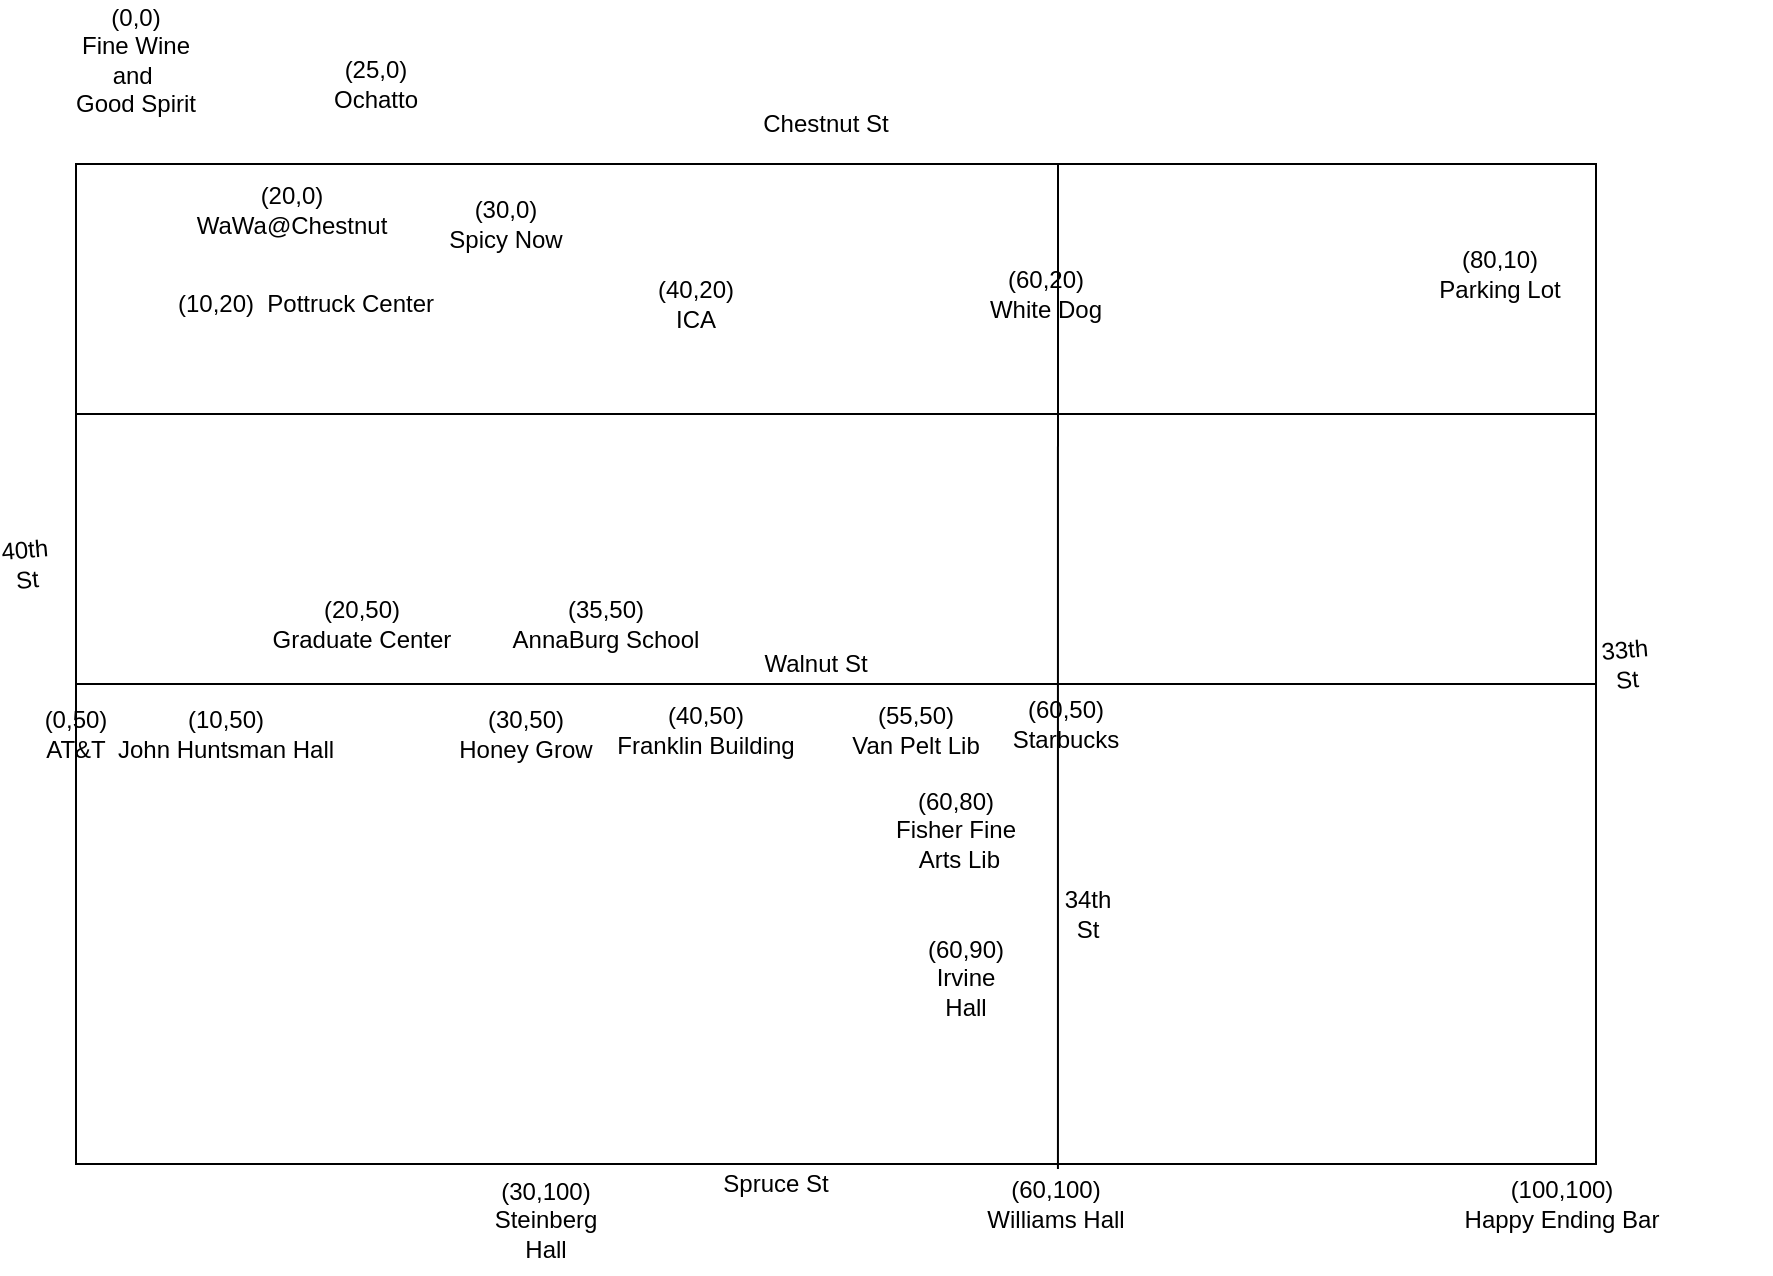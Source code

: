 <mxfile version="10.6.5" type="device"><diagram id="NisnvPZ6MX_T87po6uPQ" name="Page-1"><mxGraphModel dx="1224" dy="863" grid="1" gridSize="10" guides="1" tooltips="1" connect="1" arrows="1" fold="1" page="1" pageScale="1" pageWidth="850" pageHeight="1100" math="0" shadow="0"><root><mxCell id="0"/><mxCell id="1" parent="0"/><mxCell id="SVqCrmRt9L6fBrJxFb1y-1" value="" style="rounded=0;whiteSpace=wrap;html=1;" vertex="1" parent="1"><mxGeometry x="50" y="140" width="760" height="500" as="geometry"/></mxCell><mxCell id="SVqCrmRt9L6fBrJxFb1y-3" value="" style="endArrow=none;html=1;exitX=0;exitY=0.25;exitDx=0;exitDy=0;entryX=1;entryY=0.25;entryDx=0;entryDy=0;" edge="1" parent="1" source="SVqCrmRt9L6fBrJxFb1y-1" target="SVqCrmRt9L6fBrJxFb1y-1"><mxGeometry width="50" height="50" relative="1" as="geometry"><mxPoint x="20" y="590" as="sourcePoint"/><mxPoint x="70" y="540" as="targetPoint"/></mxGeometry></mxCell><mxCell id="SVqCrmRt9L6fBrJxFb1y-5" value="" style="endArrow=none;html=1;exitX=0;exitY=0.25;exitDx=0;exitDy=0;entryX=1;entryY=0.25;entryDx=0;entryDy=0;" edge="1" parent="1"><mxGeometry width="50" height="50" relative="1" as="geometry"><mxPoint x="50.167" y="400" as="sourcePoint"/><mxPoint x="810.167" y="400" as="targetPoint"/></mxGeometry></mxCell><mxCell id="SVqCrmRt9L6fBrJxFb1y-6" value="Chestnut St" style="text;html=1;strokeColor=none;fillColor=none;align=center;verticalAlign=middle;whiteSpace=wrap;rounded=0;" vertex="1" parent="1"><mxGeometry x="374.5" y="110" width="100" height="20" as="geometry"/></mxCell><mxCell id="SVqCrmRt9L6fBrJxFb1y-7" value="(0,0) &lt;br&gt;Fine Wine &lt;br&gt;and&amp;nbsp; &lt;br&gt;Good Spirit" style="text;html=1;strokeColor=none;fillColor=none;align=center;verticalAlign=middle;whiteSpace=wrap;rounded=0;" vertex="1" parent="1"><mxGeometry x="15" y="75" width="130" height="25" as="geometry"/></mxCell><mxCell id="SVqCrmRt9L6fBrJxFb1y-11" value="40th St" style="text;html=1;strokeColor=none;fillColor=none;align=center;verticalAlign=middle;whiteSpace=wrap;rounded=0;rotation=-5;" vertex="1" parent="1"><mxGeometry x="20" y="330" width="10" height="20" as="geometry"/></mxCell><mxCell id="SVqCrmRt9L6fBrJxFb1y-14" value="Walnut St&lt;br&gt;" style="text;html=1;strokeColor=none;fillColor=none;align=center;verticalAlign=middle;whiteSpace=wrap;rounded=0;" vertex="1" parent="1"><mxGeometry x="370" y="380" width="100" height="20" as="geometry"/></mxCell><mxCell id="SVqCrmRt9L6fBrJxFb1y-15" value="Spruce St&lt;br&gt;" style="text;html=1;strokeColor=none;fillColor=none;align=center;verticalAlign=middle;whiteSpace=wrap;rounded=0;" vertex="1" parent="1"><mxGeometry x="350" y="640" width="100" height="20" as="geometry"/></mxCell><mxCell id="SVqCrmRt9L6fBrJxFb1y-16" value="33th&lt;br&gt;St&lt;br&gt;" style="text;html=1;strokeColor=none;fillColor=none;align=center;verticalAlign=middle;whiteSpace=wrap;rounded=0;rotation=-5;" vertex="1" parent="1"><mxGeometry x="820" y="380" width="10" height="20" as="geometry"/></mxCell><mxCell id="SVqCrmRt9L6fBrJxFb1y-31" value="" style="shape=image;html=1;verticalAlign=top;verticalLabelPosition=bottom;labelBackgroundColor=#ffffff;imageAspect=0;aspect=fixed;image=https://cdn0.iconfinder.com/data/icons/4web-3/139/location-128.png" vertex="1" parent="1"><mxGeometry x="30" y="120" width="40" height="40" as="geometry"/></mxCell><mxCell id="SVqCrmRt9L6fBrJxFb1y-32" value="" style="shape=image;html=1;verticalAlign=top;verticalLabelPosition=bottom;labelBackgroundColor=#ffffff;imageAspect=0;aspect=fixed;image=https://cdn0.iconfinder.com/data/icons/4web-3/139/location-128.png" vertex="1" parent="1"><mxGeometry x="30" y="380" width="40" height="40" as="geometry"/></mxCell><mxCell id="SVqCrmRt9L6fBrJxFb1y-41" value="" style="group" vertex="1" connectable="0" parent="1"><mxGeometry x="30" y="380" width="210" height="60" as="geometry"/></mxCell><mxCell id="SVqCrmRt9L6fBrJxFb1y-39" value="(10,50)&lt;br&gt;John Huntsman Hall&lt;br&gt;" style="text;html=1;strokeColor=none;fillColor=none;align=center;verticalAlign=middle;whiteSpace=wrap;rounded=0;" vertex="1" parent="SVqCrmRt9L6fBrJxFb1y-41"><mxGeometry x="-10" y="35" width="210" height="20" as="geometry"/></mxCell><mxCell id="SVqCrmRt9L6fBrJxFb1y-40" value="" style="shape=image;html=1;verticalAlign=top;verticalLabelPosition=bottom;labelBackgroundColor=#ffffff;imageAspect=0;aspect=fixed;image=https://cdn0.iconfinder.com/data/icons/4web-3/139/location-128.png" vertex="1" parent="SVqCrmRt9L6fBrJxFb1y-41"><mxGeometry x="75" width="40" height="40" as="geometry"/></mxCell><mxCell id="SVqCrmRt9L6fBrJxFb1y-35" value="(0,50) &lt;br&gt;AT&amp;amp;T" style="text;html=1;strokeColor=none;fillColor=none;align=center;verticalAlign=middle;whiteSpace=wrap;rounded=0;" vertex="1" parent="SVqCrmRt9L6fBrJxFb1y-41"><mxGeometry x="-18" y="30" width="76" height="30" as="geometry"/></mxCell><mxCell id="SVqCrmRt9L6fBrJxFb1y-42" value="" style="group" vertex="1" connectable="0" parent="1"><mxGeometry x="105" y="380" width="210" height="60" as="geometry"/></mxCell><mxCell id="SVqCrmRt9L6fBrJxFb1y-44" value="" style="shape=image;html=1;verticalAlign=top;verticalLabelPosition=bottom;labelBackgroundColor=#ffffff;imageAspect=0;aspect=fixed;image=https://cdn0.iconfinder.com/data/icons/4web-3/139/location-128.png" vertex="1" parent="SVqCrmRt9L6fBrJxFb1y-42"><mxGeometry x="75" width="40" height="40" as="geometry"/></mxCell><mxCell id="SVqCrmRt9L6fBrJxFb1y-43" value="(20,50)&lt;br&gt;Graduate Center&lt;br&gt;" style="text;html=1;strokeColor=none;fillColor=none;align=center;verticalAlign=middle;whiteSpace=wrap;rounded=0;" vertex="1" parent="1"><mxGeometry x="88" y="360" width="210" height="20" as="geometry"/></mxCell><mxCell id="SVqCrmRt9L6fBrJxFb1y-46" value="" style="group" vertex="1" connectable="0" parent="1"><mxGeometry x="180" y="380" width="210" height="60" as="geometry"/></mxCell><mxCell id="SVqCrmRt9L6fBrJxFb1y-56" value="" style="group" vertex="1" connectable="0" parent="SVqCrmRt9L6fBrJxFb1y-46"><mxGeometry x="-10" width="210" height="55" as="geometry"/></mxCell><mxCell id="SVqCrmRt9L6fBrJxFb1y-47" value="(30,50)&lt;br&gt;Honey Grow&lt;br&gt;" style="text;html=1;strokeColor=none;fillColor=none;align=center;verticalAlign=middle;whiteSpace=wrap;rounded=0;" vertex="1" parent="SVqCrmRt9L6fBrJxFb1y-56"><mxGeometry y="35" width="210" height="20" as="geometry"/></mxCell><mxCell id="SVqCrmRt9L6fBrJxFb1y-48" value="" style="shape=image;html=1;verticalAlign=top;verticalLabelPosition=bottom;labelBackgroundColor=#ffffff;imageAspect=0;aspect=fixed;image=https://cdn0.iconfinder.com/data/icons/4web-3/139/location-128.png" vertex="1" parent="SVqCrmRt9L6fBrJxFb1y-56"><mxGeometry x="85" width="40" height="40" as="geometry"/></mxCell><mxCell id="SVqCrmRt9L6fBrJxFb1y-58" value="" style="group" vertex="1" connectable="0" parent="1"><mxGeometry x="269.5" y="377.5" width="210" height="60" as="geometry"/></mxCell><mxCell id="SVqCrmRt9L6fBrJxFb1y-59" value="" style="group" vertex="1" connectable="0" parent="SVqCrmRt9L6fBrJxFb1y-58"><mxGeometry x="-10" width="210" height="55" as="geometry"/></mxCell><mxCell id="SVqCrmRt9L6fBrJxFb1y-60" value="(40,50)&lt;br&gt;Franklin Building&lt;br&gt;" style="text;html=1;strokeColor=none;fillColor=none;align=center;verticalAlign=middle;whiteSpace=wrap;rounded=0;" vertex="1" parent="SVqCrmRt9L6fBrJxFb1y-59"><mxGeometry y="35" width="210" height="20" as="geometry"/></mxCell><mxCell id="SVqCrmRt9L6fBrJxFb1y-61" value="" style="shape=image;html=1;verticalAlign=top;verticalLabelPosition=bottom;labelBackgroundColor=#ffffff;imageAspect=0;aspect=fixed;image=https://cdn0.iconfinder.com/data/icons/4web-3/139/location-128.png" vertex="1" parent="SVqCrmRt9L6fBrJxFb1y-59"><mxGeometry x="85" width="40" height="40" as="geometry"/></mxCell><mxCell id="SVqCrmRt9L6fBrJxFb1y-62" value="" style="group" vertex="1" connectable="0" parent="1"><mxGeometry x="374.5" y="377.5" width="210" height="60" as="geometry"/></mxCell><mxCell id="SVqCrmRt9L6fBrJxFb1y-63" value="" style="group" vertex="1" connectable="0" parent="SVqCrmRt9L6fBrJxFb1y-62"><mxGeometry x="-10" width="210" height="55" as="geometry"/></mxCell><mxCell id="SVqCrmRt9L6fBrJxFb1y-64" value="(55,50)&lt;br&gt;Van Pelt Lib&lt;br&gt;" style="text;html=1;strokeColor=none;fillColor=none;align=center;verticalAlign=middle;whiteSpace=wrap;rounded=0;" vertex="1" parent="SVqCrmRt9L6fBrJxFb1y-63"><mxGeometry y="35" width="210" height="20" as="geometry"/></mxCell><mxCell id="SVqCrmRt9L6fBrJxFb1y-65" value="" style="shape=image;html=1;verticalAlign=top;verticalLabelPosition=bottom;labelBackgroundColor=#ffffff;imageAspect=0;aspect=fixed;image=https://cdn0.iconfinder.com/data/icons/4web-3/139/location-128.png" vertex="1" parent="SVqCrmRt9L6fBrJxFb1y-63"><mxGeometry x="85" width="40" height="40" as="geometry"/></mxCell><mxCell id="SVqCrmRt9L6fBrJxFb1y-68" value="" style="group" vertex="1" connectable="0" parent="1"><mxGeometry x="449.5" y="375" width="210" height="60" as="geometry"/></mxCell><mxCell id="SVqCrmRt9L6fBrJxFb1y-69" value="" style="group" vertex="1" connectable="0" parent="SVqCrmRt9L6fBrJxFb1y-68"><mxGeometry x="-10" width="210" height="55" as="geometry"/></mxCell><mxCell id="SVqCrmRt9L6fBrJxFb1y-70" value="(60,50)&lt;br&gt;Starbucks&lt;br&gt;" style="text;html=1;strokeColor=none;fillColor=none;align=center;verticalAlign=middle;whiteSpace=wrap;rounded=0;" vertex="1" parent="SVqCrmRt9L6fBrJxFb1y-69"><mxGeometry y="35" width="210" height="20" as="geometry"/></mxCell><mxCell id="SVqCrmRt9L6fBrJxFb1y-71" value="" style="shape=image;html=1;verticalAlign=top;verticalLabelPosition=bottom;labelBackgroundColor=#ffffff;imageAspect=0;aspect=fixed;image=https://cdn0.iconfinder.com/data/icons/4web-3/139/location-128.png" vertex="1" parent="SVqCrmRt9L6fBrJxFb1y-69"><mxGeometry x="85" width="40" height="40" as="geometry"/></mxCell><mxCell id="SVqCrmRt9L6fBrJxFb1y-74" value="" style="endArrow=none;html=1;entryX=0.646;entryY=1.005;entryDx=0;entryDy=0;entryPerimeter=0;" edge="1" parent="1" target="SVqCrmRt9L6fBrJxFb1y-1"><mxGeometry width="50" height="50" relative="1" as="geometry"><mxPoint x="541" y="140" as="sourcePoint"/><mxPoint x="550" y="640" as="targetPoint"/></mxGeometry></mxCell><mxCell id="SVqCrmRt9L6fBrJxFb1y-75" value="34th&lt;br&gt;St&lt;br&gt;" style="text;html=1;strokeColor=none;fillColor=none;align=center;verticalAlign=middle;whiteSpace=wrap;rounded=0;rotation=0;" vertex="1" parent="1"><mxGeometry x="551" y="490" width="10" height="50" as="geometry"/></mxCell><mxCell id="SVqCrmRt9L6fBrJxFb1y-78" value="" style="group" vertex="1" connectable="0" parent="1"><mxGeometry x="60" y="170" width="210" height="50" as="geometry"/></mxCell><mxCell id="SVqCrmRt9L6fBrJxFb1y-22" value="(10,20)&amp;nbsp; Pottruck Center" style="text;html=1;strokeColor=none;fillColor=none;align=center;verticalAlign=middle;whiteSpace=wrap;rounded=0;" vertex="1" parent="SVqCrmRt9L6fBrJxFb1y-78"><mxGeometry y="30" width="210" height="20" as="geometry"/></mxCell><mxCell id="SVqCrmRt9L6fBrJxFb1y-33" value="" style="shape=image;html=1;verticalAlign=top;verticalLabelPosition=bottom;labelBackgroundColor=#ffffff;imageAspect=0;aspect=fixed;image=https://cdn0.iconfinder.com/data/icons/4web-3/139/location-128.png" vertex="1" parent="SVqCrmRt9L6fBrJxFb1y-78"><mxGeometry x="75" width="40" height="40" as="geometry"/></mxCell><mxCell id="SVqCrmRt9L6fBrJxFb1y-79" value="" style="group" vertex="1" connectable="0" parent="1"><mxGeometry x="269.5" y="165" width="210" height="50" as="geometry"/></mxCell><mxCell id="SVqCrmRt9L6fBrJxFb1y-81" value="" style="shape=image;html=1;verticalAlign=top;verticalLabelPosition=bottom;labelBackgroundColor=#ffffff;imageAspect=0;aspect=fixed;image=https://cdn0.iconfinder.com/data/icons/4web-3/139/location-128.png" vertex="1" parent="SVqCrmRt9L6fBrJxFb1y-79"><mxGeometry x="75" width="40" height="40" as="geometry"/></mxCell><mxCell id="SVqCrmRt9L6fBrJxFb1y-80" value="(40,20)&lt;br&gt;ICA&lt;br&gt;" style="text;html=1;strokeColor=none;fillColor=none;align=center;verticalAlign=middle;whiteSpace=wrap;rounded=0;" vertex="1" parent="1"><mxGeometry x="255" y="200" width="210" height="20" as="geometry"/></mxCell><mxCell id="SVqCrmRt9L6fBrJxFb1y-90" value="" style="group" vertex="1" connectable="0" parent="1"><mxGeometry x="430" y="160" width="224.5" height="55" as="geometry"/></mxCell><mxCell id="SVqCrmRt9L6fBrJxFb1y-86" value="" style="group" vertex="1" connectable="0" parent="SVqCrmRt9L6fBrJxFb1y-90"><mxGeometry x="14.5" width="210" height="50" as="geometry"/></mxCell><mxCell id="SVqCrmRt9L6fBrJxFb1y-87" value="" style="shape=image;html=1;verticalAlign=top;verticalLabelPosition=bottom;labelBackgroundColor=#ffffff;imageAspect=0;aspect=fixed;image=https://cdn0.iconfinder.com/data/icons/4web-3/139/location-128.png" vertex="1" parent="SVqCrmRt9L6fBrJxFb1y-86"><mxGeometry x="75" width="40" height="40" as="geometry"/></mxCell><mxCell id="SVqCrmRt9L6fBrJxFb1y-88" value="(60,20)&lt;br&gt;White Dog&lt;br&gt;" style="text;html=1;strokeColor=none;fillColor=none;align=center;verticalAlign=middle;whiteSpace=wrap;rounded=0;" vertex="1" parent="SVqCrmRt9L6fBrJxFb1y-90"><mxGeometry y="35" width="210" height="20" as="geometry"/></mxCell><mxCell id="SVqCrmRt9L6fBrJxFb1y-91" value="" style="group" vertex="1" connectable="0" parent="1"><mxGeometry x="663" y="150" width="225" height="55" as="geometry"/></mxCell><mxCell id="SVqCrmRt9L6fBrJxFb1y-92" value="" style="group" vertex="1" connectable="0" parent="SVqCrmRt9L6fBrJxFb1y-91"><mxGeometry x="14.532" width="210.468" height="50" as="geometry"/></mxCell><mxCell id="SVqCrmRt9L6fBrJxFb1y-93" value="" style="shape=image;html=1;verticalAlign=top;verticalLabelPosition=bottom;labelBackgroundColor=#ffffff;imageAspect=0;aspect=fixed;image=https://cdn0.iconfinder.com/data/icons/4web-3/139/location-128.png" vertex="1" parent="SVqCrmRt9L6fBrJxFb1y-92"><mxGeometry x="75.167" width="40" height="40" as="geometry"/></mxCell><mxCell id="SVqCrmRt9L6fBrJxFb1y-94" value="(80,10)&lt;br&gt;Parking Lot&lt;br&gt;" style="text;html=1;strokeColor=none;fillColor=none;align=center;verticalAlign=middle;whiteSpace=wrap;rounded=0;" vertex="1" parent="SVqCrmRt9L6fBrJxFb1y-91"><mxGeometry x="-5.512" y="35" width="210.468" height="20" as="geometry"/></mxCell><mxCell id="SVqCrmRt9L6fBrJxFb1y-107" value="" style="group" vertex="1" connectable="0" parent="1"><mxGeometry x="190" y="605" width="210" height="90" as="geometry"/></mxCell><mxCell id="SVqCrmRt9L6fBrJxFb1y-108" value="" style="group" vertex="1" connectable="0" parent="SVqCrmRt9L6fBrJxFb1y-107"><mxGeometry x="-10" width="210" height="90" as="geometry"/></mxCell><mxCell id="SVqCrmRt9L6fBrJxFb1y-109" value="(30,100)&lt;br&gt;Steinberg&lt;br&gt;Hall&lt;br&gt;" style="text;html=1;strokeColor=none;fillColor=none;align=center;verticalAlign=middle;whiteSpace=wrap;rounded=0;" vertex="1" parent="SVqCrmRt9L6fBrJxFb1y-108"><mxGeometry y="35" width="210" height="55" as="geometry"/></mxCell><mxCell id="SVqCrmRt9L6fBrJxFb1y-110" value="" style="shape=image;html=1;verticalAlign=top;verticalLabelPosition=bottom;labelBackgroundColor=#ffffff;imageAspect=0;aspect=fixed;image=https://cdn0.iconfinder.com/data/icons/4web-3/139/location-128.png" vertex="1" parent="SVqCrmRt9L6fBrJxFb1y-108"><mxGeometry x="85" width="40" height="40" as="geometry"/></mxCell><mxCell id="SVqCrmRt9L6fBrJxFb1y-111" value="" style="group" vertex="1" connectable="0" parent="1"><mxGeometry x="444.5" y="605" width="210" height="90" as="geometry"/></mxCell><mxCell id="SVqCrmRt9L6fBrJxFb1y-112" value="" style="group" vertex="1" connectable="0" parent="SVqCrmRt9L6fBrJxFb1y-111"><mxGeometry x="-10" width="210" height="90" as="geometry"/></mxCell><mxCell id="SVqCrmRt9L6fBrJxFb1y-113" value="(60,100)&lt;br&gt;Williams Hall&lt;br&gt;" style="text;html=1;strokeColor=none;fillColor=none;align=center;verticalAlign=middle;whiteSpace=wrap;rounded=0;" vertex="1" parent="SVqCrmRt9L6fBrJxFb1y-112"><mxGeometry y="27.5" width="210" height="55" as="geometry"/></mxCell><mxCell id="SVqCrmRt9L6fBrJxFb1y-114" value="" style="shape=image;html=1;verticalAlign=top;verticalLabelPosition=bottom;labelBackgroundColor=#ffffff;imageAspect=0;aspect=fixed;image=https://cdn0.iconfinder.com/data/icons/4web-3/139/location-128.png" vertex="1" parent="SVqCrmRt9L6fBrJxFb1y-112"><mxGeometry x="85" width="40" height="40" as="geometry"/></mxCell><mxCell id="SVqCrmRt9L6fBrJxFb1y-125" value="" style="group" vertex="1" connectable="0" parent="1"><mxGeometry x="439.5" y="455" width="210" height="60" as="geometry"/></mxCell><mxCell id="SVqCrmRt9L6fBrJxFb1y-126" value="" style="group" vertex="1" connectable="0" parent="SVqCrmRt9L6fBrJxFb1y-125"><mxGeometry x="-10" width="210" height="55" as="geometry"/></mxCell><mxCell id="SVqCrmRt9L6fBrJxFb1y-127" value="(60,80)&lt;br&gt;Fisher Fine&lt;br&gt;&amp;nbsp;Arts Lib&lt;br&gt;" style="text;html=1;strokeColor=none;fillColor=none;align=center;verticalAlign=middle;whiteSpace=wrap;rounded=0;" vertex="1" parent="SVqCrmRt9L6fBrJxFb1y-126"><mxGeometry x="-44.5" y="7.5" width="210" height="20" as="geometry"/></mxCell><mxCell id="SVqCrmRt9L6fBrJxFb1y-128" value="" style="shape=image;html=1;verticalAlign=top;verticalLabelPosition=bottom;labelBackgroundColor=#ffffff;imageAspect=0;aspect=fixed;image=https://cdn0.iconfinder.com/data/icons/4web-3/139/location-128.png" vertex="1" parent="SVqCrmRt9L6fBrJxFb1y-126"><mxGeometry x="93" width="40" height="40" as="geometry"/></mxCell><mxCell id="SVqCrmRt9L6fBrJxFb1y-129" value="" style="group" vertex="1" connectable="0" parent="1"><mxGeometry x="444.5" y="529.5" width="210" height="60" as="geometry"/></mxCell><mxCell id="SVqCrmRt9L6fBrJxFb1y-130" value="" style="group" vertex="1" connectable="0" parent="SVqCrmRt9L6fBrJxFb1y-129"><mxGeometry x="-10" width="210" height="55" as="geometry"/></mxCell><mxCell id="SVqCrmRt9L6fBrJxFb1y-131" value="(60,90)&lt;br&gt;Irvine&lt;br&gt;Hall&lt;br&gt;" style="text;html=1;strokeColor=none;fillColor=none;align=center;verticalAlign=middle;whiteSpace=wrap;rounded=0;" vertex="1" parent="SVqCrmRt9L6fBrJxFb1y-130"><mxGeometry x="-44.5" y="7.5" width="210" height="20" as="geometry"/></mxCell><mxCell id="SVqCrmRt9L6fBrJxFb1y-132" value="" style="shape=image;html=1;verticalAlign=top;verticalLabelPosition=bottom;labelBackgroundColor=#ffffff;imageAspect=0;aspect=fixed;image=https://cdn0.iconfinder.com/data/icons/4web-3/139/location-128.png" vertex="1" parent="SVqCrmRt9L6fBrJxFb1y-130"><mxGeometry x="85" width="40" height="40" as="geometry"/></mxCell><mxCell id="SVqCrmRt9L6fBrJxFb1y-135" value="(100,100)&lt;br&gt;Happy Ending Bar&lt;br&gt;" style="text;html=1;strokeColor=none;fillColor=none;align=center;verticalAlign=middle;whiteSpace=wrap;rounded=0;" vertex="1" parent="1"><mxGeometry x="687.5" y="632.5" width="210" height="55" as="geometry"/></mxCell><mxCell id="SVqCrmRt9L6fBrJxFb1y-136" value="" style="shape=image;html=1;verticalAlign=top;verticalLabelPosition=bottom;labelBackgroundColor=#ffffff;imageAspect=0;aspect=fixed;image=https://cdn0.iconfinder.com/data/icons/4web-3/139/location-128.png" vertex="1" parent="1"><mxGeometry x="790" y="612.5" width="40" height="40" as="geometry"/></mxCell><mxCell id="SVqCrmRt9L6fBrJxFb1y-140" value="" style="group" vertex="1" connectable="0" parent="1"><mxGeometry x="210" y="360" width="214.5" height="80" as="geometry"/></mxCell><mxCell id="SVqCrmRt9L6fBrJxFb1y-51" value="" style="group" vertex="1" connectable="0" parent="SVqCrmRt9L6fBrJxFb1y-140"><mxGeometry x="4.5" y="20" width="210" height="60" as="geometry"/></mxCell><mxCell id="SVqCrmRt9L6fBrJxFb1y-139" value="" style="group" vertex="1" connectable="0" parent="SVqCrmRt9L6fBrJxFb1y-51"><mxGeometry x="75" width="40" height="40" as="geometry"/></mxCell><mxCell id="SVqCrmRt9L6fBrJxFb1y-53" value="" style="shape=image;html=1;verticalAlign=top;verticalLabelPosition=bottom;labelBackgroundColor=#ffffff;imageAspect=0;aspect=fixed;image=https://cdn0.iconfinder.com/data/icons/4web-3/139/location-128.png" vertex="1" parent="SVqCrmRt9L6fBrJxFb1y-139"><mxGeometry width="40" height="40" as="geometry"/></mxCell><mxCell id="SVqCrmRt9L6fBrJxFb1y-52" value="(35,50)&lt;br&gt;AnnaBurg School&lt;br&gt;" style="text;html=1;strokeColor=none;fillColor=none;align=center;verticalAlign=middle;whiteSpace=wrap;rounded=0;" vertex="1" parent="SVqCrmRt9L6fBrJxFb1y-140"><mxGeometry width="210" height="20" as="geometry"/></mxCell><mxCell id="SVqCrmRt9L6fBrJxFb1y-141" value="" style="group" vertex="1" connectable="0" parent="1"><mxGeometry x="52.5" y="97.5" width="214.5" height="80" as="geometry"/></mxCell><mxCell id="SVqCrmRt9L6fBrJxFb1y-142" value="" style="group" vertex="1" connectable="0" parent="SVqCrmRt9L6fBrJxFb1y-141"><mxGeometry x="4.5" y="20" width="210" height="60" as="geometry"/></mxCell><mxCell id="SVqCrmRt9L6fBrJxFb1y-143" value="" style="group" vertex="1" connectable="0" parent="SVqCrmRt9L6fBrJxFb1y-142"><mxGeometry x="75" width="40" height="40" as="geometry"/></mxCell><mxCell id="SVqCrmRt9L6fBrJxFb1y-144" value="" style="shape=image;html=1;verticalAlign=top;verticalLabelPosition=bottom;labelBackgroundColor=#ffffff;imageAspect=0;aspect=fixed;image=https://cdn0.iconfinder.com/data/icons/4web-3/139/location-128.png" vertex="1" parent="SVqCrmRt9L6fBrJxFb1y-143"><mxGeometry width="40" height="40" as="geometry"/></mxCell><mxCell id="SVqCrmRt9L6fBrJxFb1y-145" value="(20,0)&lt;br&gt;WaWa@Chestnut&lt;br&gt;" style="text;html=1;strokeColor=none;fillColor=none;align=center;verticalAlign=middle;whiteSpace=wrap;rounded=0;" vertex="1" parent="SVqCrmRt9L6fBrJxFb1y-141"><mxGeometry y="55" width="210" height="20" as="geometry"/></mxCell><mxCell id="SVqCrmRt9L6fBrJxFb1y-146" value="" style="group" vertex="1" connectable="0" parent="1"><mxGeometry x="100" y="95" width="214.5" height="80" as="geometry"/></mxCell><mxCell id="SVqCrmRt9L6fBrJxFb1y-147" value="" style="group" vertex="1" connectable="0" parent="SVqCrmRt9L6fBrJxFb1y-146"><mxGeometry x="4.5" y="20" width="210" height="60" as="geometry"/></mxCell><mxCell id="SVqCrmRt9L6fBrJxFb1y-148" value="" style="group" vertex="1" connectable="0" parent="SVqCrmRt9L6fBrJxFb1y-147"><mxGeometry x="75" width="40" height="40" as="geometry"/></mxCell><mxCell id="SVqCrmRt9L6fBrJxFb1y-149" value="" style="shape=image;html=1;verticalAlign=top;verticalLabelPosition=bottom;labelBackgroundColor=#ffffff;imageAspect=0;aspect=fixed;image=https://cdn0.iconfinder.com/data/icons/4web-3/139/location-128.png" vertex="1" parent="SVqCrmRt9L6fBrJxFb1y-148"><mxGeometry width="40" height="40" as="geometry"/></mxCell><mxCell id="SVqCrmRt9L6fBrJxFb1y-151" value="" style="group" vertex="1" connectable="0" parent="1"><mxGeometry x="145" y="100" width="214.5" height="80" as="geometry"/></mxCell><mxCell id="SVqCrmRt9L6fBrJxFb1y-152" value="" style="group" vertex="1" connectable="0" parent="SVqCrmRt9L6fBrJxFb1y-151"><mxGeometry x="4.5" y="20" width="210" height="60" as="geometry"/></mxCell><mxCell id="SVqCrmRt9L6fBrJxFb1y-153" value="" style="group" vertex="1" connectable="0" parent="SVqCrmRt9L6fBrJxFb1y-152"><mxGeometry x="75" width="40" height="40" as="geometry"/></mxCell><mxCell id="SVqCrmRt9L6fBrJxFb1y-154" value="" style="shape=image;html=1;verticalAlign=top;verticalLabelPosition=bottom;labelBackgroundColor=#ffffff;imageAspect=0;aspect=fixed;image=https://cdn0.iconfinder.com/data/icons/4web-3/139/location-128.png" vertex="1" parent="SVqCrmRt9L6fBrJxFb1y-153"><mxGeometry width="40" height="40" as="geometry"/></mxCell><mxCell id="SVqCrmRt9L6fBrJxFb1y-155" value="(30,0)&lt;br&gt;Spicy Now&lt;br&gt;" style="text;html=1;strokeColor=none;fillColor=none;align=center;verticalAlign=middle;whiteSpace=wrap;rounded=0;" vertex="1" parent="SVqCrmRt9L6fBrJxFb1y-151"><mxGeometry x="65" y="60" width="110" height="20" as="geometry"/></mxCell><mxCell id="SVqCrmRt9L6fBrJxFb1y-150" value="(25,0)&lt;br&gt;Ochatto&lt;br&gt;" style="text;html=1;strokeColor=none;fillColor=none;align=center;verticalAlign=middle;whiteSpace=wrap;rounded=0;" vertex="1" parent="SVqCrmRt9L6fBrJxFb1y-151"><mxGeometry x="20" y="-10" width="70" height="20" as="geometry"/></mxCell></root></mxGraphModel></diagram></mxfile>